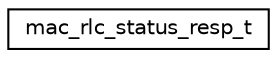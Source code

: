 digraph "Graphical Class Hierarchy"
{
 // LATEX_PDF_SIZE
  edge [fontname="Helvetica",fontsize="10",labelfontname="Helvetica",labelfontsize="10"];
  node [fontname="Helvetica",fontsize="10",shape=record];
  rankdir="LR";
  Node0 [label="mac_rlc_status_resp_t",height=0.2,width=0.4,color="black", fillcolor="white", style="filled",URL="$structmac__rlc__status__resp__t.html",tooltip="Primitive exchanged between RLC and MAC informing about the buffer occupancy of the RLC protocol inst..."];
}
